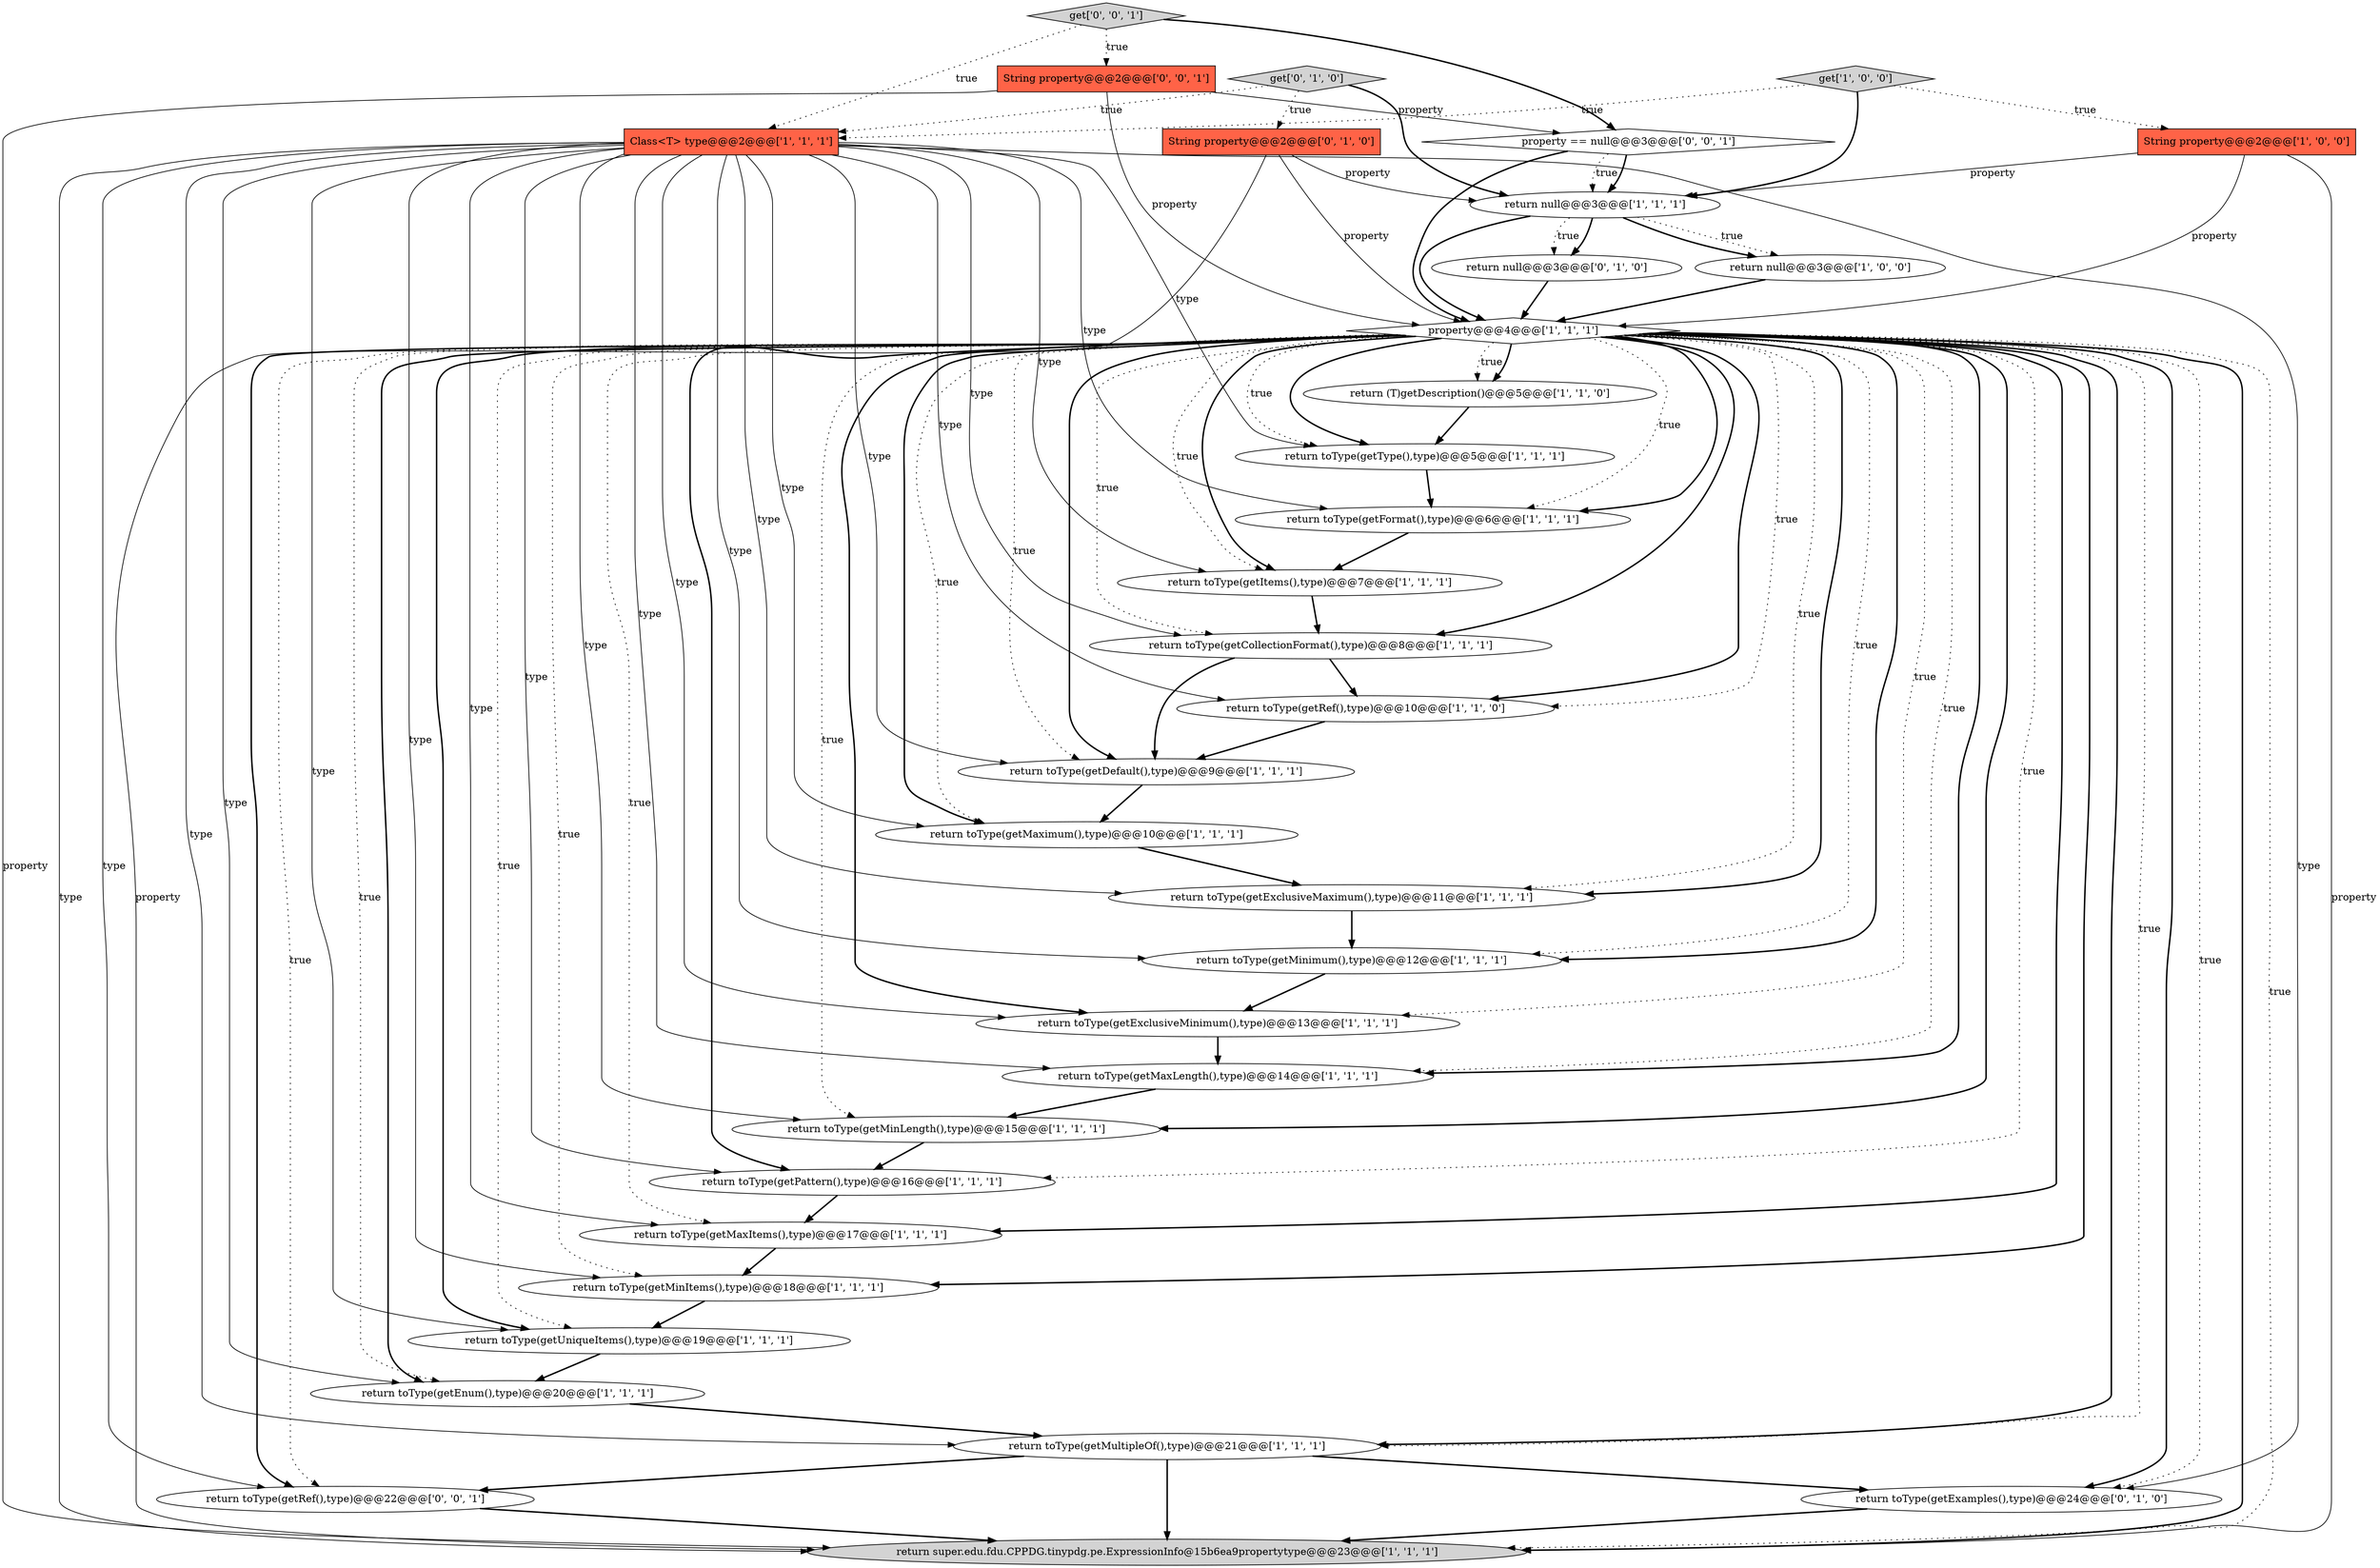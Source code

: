 digraph {
18 [style = filled, label = "Class<T> type@@@2@@@['1', '1', '1']", fillcolor = tomato, shape = box image = "AAA0AAABBB1BBB"];
1 [style = filled, label = "return null@@@3@@@['1', '0', '0']", fillcolor = white, shape = ellipse image = "AAA0AAABBB1BBB"];
13 [style = filled, label = "return toType(getMultipleOf(),type)@@@21@@@['1', '1', '1']", fillcolor = white, shape = ellipse image = "AAA0AAABBB1BBB"];
16 [style = filled, label = "return toType(getMinimum(),type)@@@12@@@['1', '1', '1']", fillcolor = white, shape = ellipse image = "AAA0AAABBB1BBB"];
32 [style = filled, label = "return toType(getRef(),type)@@@22@@@['0', '0', '1']", fillcolor = white, shape = ellipse image = "AAA0AAABBB3BBB"];
12 [style = filled, label = "return toType(getFormat(),type)@@@6@@@['1', '1', '1']", fillcolor = white, shape = ellipse image = "AAA0AAABBB1BBB"];
27 [style = filled, label = "return null@@@3@@@['0', '1', '0']", fillcolor = white, shape = ellipse image = "AAA0AAABBB2BBB"];
6 [style = filled, label = "return super.edu.fdu.CPPDG.tinypdg.pe.ExpressionInfo@15b6ea9propertytype@@@23@@@['1', '1', '1']", fillcolor = lightgray, shape = ellipse image = "AAA0AAABBB1BBB"];
22 [style = filled, label = "return toType(getMaxLength(),type)@@@14@@@['1', '1', '1']", fillcolor = white, shape = ellipse image = "AAA0AAABBB1BBB"];
10 [style = filled, label = "return toType(getPattern(),type)@@@16@@@['1', '1', '1']", fillcolor = white, shape = ellipse image = "AAA0AAABBB1BBB"];
25 [style = filled, label = "return toType(getUniqueItems(),type)@@@19@@@['1', '1', '1']", fillcolor = white, shape = ellipse image = "AAA0AAABBB1BBB"];
3 [style = filled, label = "String property@@@2@@@['1', '0', '0']", fillcolor = tomato, shape = box image = "AAA0AAABBB1BBB"];
21 [style = filled, label = "return toType(getMaximum(),type)@@@10@@@['1', '1', '1']", fillcolor = white, shape = ellipse image = "AAA0AAABBB1BBB"];
5 [style = filled, label = "return toType(getDefault(),type)@@@9@@@['1', '1', '1']", fillcolor = white, shape = ellipse image = "AAA0AAABBB1BBB"];
33 [style = filled, label = "String property@@@2@@@['0', '0', '1']", fillcolor = tomato, shape = box image = "AAA0AAABBB3BBB"];
28 [style = filled, label = "get['0', '1', '0']", fillcolor = lightgray, shape = diamond image = "AAA0AAABBB2BBB"];
14 [style = filled, label = "return toType(getExclusiveMaximum(),type)@@@11@@@['1', '1', '1']", fillcolor = white, shape = ellipse image = "AAA0AAABBB1BBB"];
31 [style = filled, label = "get['0', '0', '1']", fillcolor = lightgray, shape = diamond image = "AAA0AAABBB3BBB"];
30 [style = filled, label = "property == null@@@3@@@['0', '0', '1']", fillcolor = white, shape = diamond image = "AAA0AAABBB3BBB"];
15 [style = filled, label = "return (T)getDescription()@@@5@@@['1', '1', '0']", fillcolor = white, shape = ellipse image = "AAA0AAABBB1BBB"];
19 [style = filled, label = "return toType(getItems(),type)@@@7@@@['1', '1', '1']", fillcolor = white, shape = ellipse image = "AAA0AAABBB1BBB"];
7 [style = filled, label = "property@@@4@@@['1', '1', '1']", fillcolor = white, shape = diamond image = "AAA0AAABBB1BBB"];
9 [style = filled, label = "return toType(getEnum(),type)@@@20@@@['1', '1', '1']", fillcolor = white, shape = ellipse image = "AAA0AAABBB1BBB"];
8 [style = filled, label = "return toType(getRef(),type)@@@10@@@['1', '1', '0']", fillcolor = white, shape = ellipse image = "AAA0AAABBB1BBB"];
24 [style = filled, label = "return toType(getMinItems(),type)@@@18@@@['1', '1', '1']", fillcolor = white, shape = ellipse image = "AAA0AAABBB1BBB"];
20 [style = filled, label = "return toType(getCollectionFormat(),type)@@@8@@@['1', '1', '1']", fillcolor = white, shape = ellipse image = "AAA0AAABBB1BBB"];
4 [style = filled, label = "return toType(getType(),type)@@@5@@@['1', '1', '1']", fillcolor = white, shape = ellipse image = "AAA0AAABBB1BBB"];
2 [style = filled, label = "get['1', '0', '0']", fillcolor = lightgray, shape = diamond image = "AAA0AAABBB1BBB"];
0 [style = filled, label = "return toType(getMaxItems(),type)@@@17@@@['1', '1', '1']", fillcolor = white, shape = ellipse image = "AAA0AAABBB1BBB"];
11 [style = filled, label = "return null@@@3@@@['1', '1', '1']", fillcolor = white, shape = ellipse image = "AAA0AAABBB1BBB"];
17 [style = filled, label = "return toType(getExclusiveMinimum(),type)@@@13@@@['1', '1', '1']", fillcolor = white, shape = ellipse image = "AAA0AAABBB1BBB"];
23 [style = filled, label = "return toType(getMinLength(),type)@@@15@@@['1', '1', '1']", fillcolor = white, shape = ellipse image = "AAA0AAABBB1BBB"];
29 [style = filled, label = "return toType(getExamples(),type)@@@24@@@['0', '1', '0']", fillcolor = white, shape = ellipse image = "AAA1AAABBB2BBB"];
26 [style = filled, label = "String property@@@2@@@['0', '1', '0']", fillcolor = tomato, shape = box image = "AAA0AAABBB2BBB"];
7->23 [style = bold, label=""];
7->24 [style = bold, label=""];
27->7 [style = bold, label=""];
23->10 [style = bold, label=""];
13->6 [style = bold, label=""];
7->6 [style = bold, label=""];
18->29 [style = solid, label="type"];
26->7 [style = solid, label="property"];
7->22 [style = bold, label=""];
7->13 [style = bold, label=""];
11->27 [style = bold, label=""];
29->6 [style = bold, label=""];
18->9 [style = solid, label="type"];
11->1 [style = dotted, label="true"];
30->7 [style = bold, label=""];
7->15 [style = dotted, label="true"];
7->0 [style = bold, label=""];
7->29 [style = bold, label=""];
13->29 [style = bold, label=""];
18->13 [style = solid, label="type"];
7->0 [style = dotted, label="true"];
18->23 [style = solid, label="type"];
17->22 [style = bold, label=""];
7->19 [style = bold, label=""];
28->11 [style = bold, label=""];
18->22 [style = solid, label="type"];
7->23 [style = dotted, label="true"];
18->4 [style = solid, label="type"];
18->0 [style = solid, label="type"];
2->3 [style = dotted, label="true"];
8->5 [style = bold, label=""];
28->26 [style = dotted, label="true"];
7->9 [style = bold, label=""];
7->8 [style = dotted, label="true"];
7->10 [style = dotted, label="true"];
18->24 [style = solid, label="type"];
7->16 [style = bold, label=""];
31->33 [style = dotted, label="true"];
7->13 [style = dotted, label="true"];
18->21 [style = solid, label="type"];
7->20 [style = bold, label=""];
7->29 [style = dotted, label="true"];
7->14 [style = bold, label=""];
7->5 [style = dotted, label="true"];
26->11 [style = solid, label="property"];
7->32 [style = bold, label=""];
18->20 [style = solid, label="type"];
7->12 [style = bold, label=""];
11->27 [style = dotted, label="true"];
30->11 [style = dotted, label="true"];
7->14 [style = dotted, label="true"];
12->19 [style = bold, label=""];
4->12 [style = bold, label=""];
25->9 [style = bold, label=""];
7->24 [style = dotted, label="true"];
7->25 [style = dotted, label="true"];
26->6 [style = solid, label="property"];
24->25 [style = bold, label=""];
7->32 [style = dotted, label="true"];
7->22 [style = dotted, label="true"];
18->17 [style = solid, label="type"];
21->14 [style = bold, label=""];
7->4 [style = dotted, label="true"];
7->8 [style = bold, label=""];
7->21 [style = dotted, label="true"];
14->16 [style = bold, label=""];
20->5 [style = bold, label=""];
15->4 [style = bold, label=""];
20->8 [style = bold, label=""];
18->19 [style = solid, label="type"];
18->6 [style = solid, label="type"];
3->7 [style = solid, label="property"];
18->10 [style = solid, label="type"];
0->24 [style = bold, label=""];
18->12 [style = solid, label="type"];
18->5 [style = solid, label="type"];
5->21 [style = bold, label=""];
18->25 [style = solid, label="type"];
2->18 [style = dotted, label="true"];
33->30 [style = solid, label="property"];
7->25 [style = bold, label=""];
32->6 [style = bold, label=""];
7->5 [style = bold, label=""];
7->17 [style = bold, label=""];
31->18 [style = dotted, label="true"];
7->15 [style = bold, label=""];
16->17 [style = bold, label=""];
31->30 [style = bold, label=""];
1->7 [style = bold, label=""];
7->16 [style = dotted, label="true"];
10->0 [style = bold, label=""];
7->19 [style = dotted, label="true"];
3->11 [style = solid, label="property"];
7->17 [style = dotted, label="true"];
7->10 [style = bold, label=""];
2->11 [style = bold, label=""];
19->20 [style = bold, label=""];
7->12 [style = dotted, label="true"];
9->13 [style = bold, label=""];
30->11 [style = bold, label=""];
11->1 [style = bold, label=""];
18->14 [style = solid, label="type"];
18->32 [style = solid, label="type"];
7->21 [style = bold, label=""];
7->9 [style = dotted, label="true"];
11->7 [style = bold, label=""];
7->4 [style = bold, label=""];
18->8 [style = solid, label="type"];
33->6 [style = solid, label="property"];
18->16 [style = solid, label="type"];
33->7 [style = solid, label="property"];
3->6 [style = solid, label="property"];
22->23 [style = bold, label=""];
13->32 [style = bold, label=""];
28->18 [style = dotted, label="true"];
7->20 [style = dotted, label="true"];
7->6 [style = dotted, label="true"];
}
